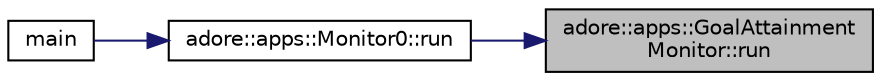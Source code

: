digraph "adore::apps::GoalAttainmentMonitor::run"
{
 // LATEX_PDF_SIZE
  edge [fontname="Helvetica",fontsize="10",labelfontname="Helvetica",labelfontsize="10"];
  node [fontname="Helvetica",fontsize="10",shape=record];
  rankdir="RL";
  Node1 [label="adore::apps::GoalAttainment\lMonitor::run",height=0.2,width=0.4,color="black", fillcolor="grey75", style="filled", fontcolor="black",tooltip=" "];
  Node1 -> Node2 [dir="back",color="midnightblue",fontsize="10",style="solid",fontname="Helvetica"];
  Node2 [label="adore::apps::Monitor0::run",height=0.2,width=0.4,color="black", fillcolor="white", style="filled",URL="$classadore_1_1apps_1_1Monitor0.html#ab11ff1df257b5f30872794fb94f40eec",tooltip=" "];
  Node2 -> Node3 [dir="back",color="midnightblue",fontsize="10",style="solid",fontname="Helvetica"];
  Node3 [label="main",height=0.2,width=0.4,color="black", fillcolor="white", style="filled",URL="$adore__monitor0__node_8cpp.html#a3c04138a5bfe5d72780bb7e82a18e627",tooltip=" "];
}
